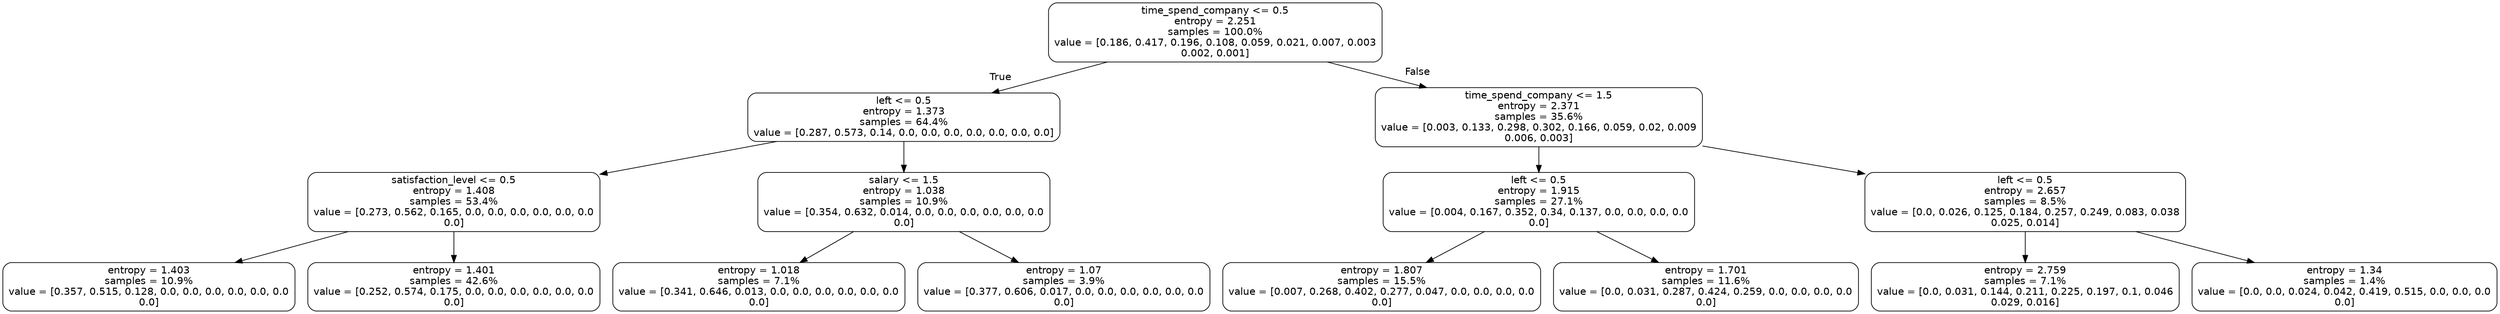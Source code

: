 digraph Tree {
node [shape=box, style="rounded", color="black", fontname=helvetica] ;
graph [ranksep=equally, splines=polyline] ;
edge [fontname=helvetica] ;
0 [label="time_spend_company <= 0.5\nentropy = 2.251\nsamples = 100.0%\nvalue = [0.186, 0.417, 0.196, 0.108, 0.059, 0.021, 0.007, 0.003\n0.002, 0.001]"] ;
1 [label="left <= 0.5\nentropy = 1.373\nsamples = 64.4%\nvalue = [0.287, 0.573, 0.14, 0.0, 0.0, 0.0, 0.0, 0.0, 0.0, 0.0]"] ;
0 -> 1 [labeldistance=2.5, labelangle=45, headlabel="True"] ;
2 [label="satisfaction_level <= 0.5\nentropy = 1.408\nsamples = 53.4%\nvalue = [0.273, 0.562, 0.165, 0.0, 0.0, 0.0, 0.0, 0.0, 0.0\n0.0]"] ;
1 -> 2 ;
3 [label="entropy = 1.403\nsamples = 10.9%\nvalue = [0.357, 0.515, 0.128, 0.0, 0.0, 0.0, 0.0, 0.0, 0.0\n0.0]"] ;
2 -> 3 ;
4 [label="entropy = 1.401\nsamples = 42.6%\nvalue = [0.252, 0.574, 0.175, 0.0, 0.0, 0.0, 0.0, 0.0, 0.0\n0.0]"] ;
2 -> 4 ;
5 [label="salary <= 1.5\nentropy = 1.038\nsamples = 10.9%\nvalue = [0.354, 0.632, 0.014, 0.0, 0.0, 0.0, 0.0, 0.0, 0.0\n0.0]"] ;
1 -> 5 ;
6 [label="entropy = 1.018\nsamples = 7.1%\nvalue = [0.341, 0.646, 0.013, 0.0, 0.0, 0.0, 0.0, 0.0, 0.0\n0.0]"] ;
5 -> 6 ;
7 [label="entropy = 1.07\nsamples = 3.9%\nvalue = [0.377, 0.606, 0.017, 0.0, 0.0, 0.0, 0.0, 0.0, 0.0\n0.0]"] ;
5 -> 7 ;
8 [label="time_spend_company <= 1.5\nentropy = 2.371\nsamples = 35.6%\nvalue = [0.003, 0.133, 0.298, 0.302, 0.166, 0.059, 0.02, 0.009\n0.006, 0.003]"] ;
0 -> 8 [labeldistance=2.5, labelangle=-45, headlabel="False"] ;
9 [label="left <= 0.5\nentropy = 1.915\nsamples = 27.1%\nvalue = [0.004, 0.167, 0.352, 0.34, 0.137, 0.0, 0.0, 0.0, 0.0\n0.0]"] ;
8 -> 9 ;
10 [label="entropy = 1.807\nsamples = 15.5%\nvalue = [0.007, 0.268, 0.402, 0.277, 0.047, 0.0, 0.0, 0.0, 0.0\n0.0]"] ;
9 -> 10 ;
11 [label="entropy = 1.701\nsamples = 11.6%\nvalue = [0.0, 0.031, 0.287, 0.424, 0.259, 0.0, 0.0, 0.0, 0.0\n0.0]"] ;
9 -> 11 ;
12 [label="left <= 0.5\nentropy = 2.657\nsamples = 8.5%\nvalue = [0.0, 0.026, 0.125, 0.184, 0.257, 0.249, 0.083, 0.038\n0.025, 0.014]"] ;
8 -> 12 ;
13 [label="entropy = 2.759\nsamples = 7.1%\nvalue = [0.0, 0.031, 0.144, 0.211, 0.225, 0.197, 0.1, 0.046\n0.029, 0.016]"] ;
12 -> 13 ;
14 [label="entropy = 1.34\nsamples = 1.4%\nvalue = [0.0, 0.0, 0.024, 0.042, 0.419, 0.515, 0.0, 0.0, 0.0\n0.0]"] ;
12 -> 14 ;
{rank=same ; 0} ;
{rank=same ; 1; 8} ;
{rank=same ; 2; 5; 9; 12} ;
{rank=same ; 3; 4; 6; 7; 10; 11; 13; 14} ;
}